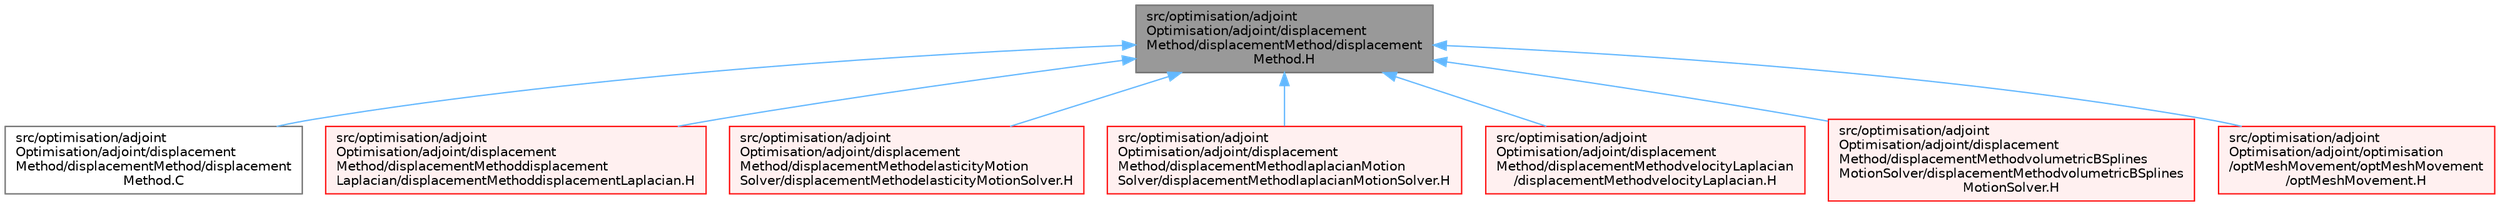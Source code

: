 digraph "src/optimisation/adjointOptimisation/adjoint/displacementMethod/displacementMethod/displacementMethod.H"
{
 // LATEX_PDF_SIZE
  bgcolor="transparent";
  edge [fontname=Helvetica,fontsize=10,labelfontname=Helvetica,labelfontsize=10];
  node [fontname=Helvetica,fontsize=10,shape=box,height=0.2,width=0.4];
  Node1 [id="Node000001",label="src/optimisation/adjoint\lOptimisation/adjoint/displacement\lMethod/displacementMethod/displacement\lMethod.H",height=0.2,width=0.4,color="gray40", fillcolor="grey60", style="filled", fontcolor="black",tooltip=" "];
  Node1 -> Node2 [id="edge1_Node000001_Node000002",dir="back",color="steelblue1",style="solid",tooltip=" "];
  Node2 [id="Node000002",label="src/optimisation/adjoint\lOptimisation/adjoint/displacement\lMethod/displacementMethod/displacement\lMethod.C",height=0.2,width=0.4,color="grey40", fillcolor="white", style="filled",URL="$displacementMethod_8C.html",tooltip=" "];
  Node1 -> Node3 [id="edge2_Node000001_Node000003",dir="back",color="steelblue1",style="solid",tooltip=" "];
  Node3 [id="Node000003",label="src/optimisation/adjoint\lOptimisation/adjoint/displacement\lMethod/displacementMethoddisplacement\lLaplacian/displacementMethoddisplacementLaplacian.H",height=0.2,width=0.4,color="red", fillcolor="#FFF0F0", style="filled",URL="$displacementMethoddisplacementLaplacian_8H.html",tooltip=" "];
  Node1 -> Node5 [id="edge3_Node000001_Node000005",dir="back",color="steelblue1",style="solid",tooltip=" "];
  Node5 [id="Node000005",label="src/optimisation/adjoint\lOptimisation/adjoint/displacement\lMethod/displacementMethodelasticityMotion\lSolver/displacementMethodelasticityMotionSolver.H",height=0.2,width=0.4,color="red", fillcolor="#FFF0F0", style="filled",URL="$displacementMethodelasticityMotionSolver_8H.html",tooltip=" "];
  Node1 -> Node7 [id="edge4_Node000001_Node000007",dir="back",color="steelblue1",style="solid",tooltip=" "];
  Node7 [id="Node000007",label="src/optimisation/adjoint\lOptimisation/adjoint/displacement\lMethod/displacementMethodlaplacianMotion\lSolver/displacementMethodlaplacianMotionSolver.H",height=0.2,width=0.4,color="red", fillcolor="#FFF0F0", style="filled",URL="$displacementMethodlaplacianMotionSolver_8H.html",tooltip=" "];
  Node1 -> Node9 [id="edge5_Node000001_Node000009",dir="back",color="steelblue1",style="solid",tooltip=" "];
  Node9 [id="Node000009",label="src/optimisation/adjoint\lOptimisation/adjoint/displacement\lMethod/displacementMethodvelocityLaplacian\l/displacementMethodvelocityLaplacian.H",height=0.2,width=0.4,color="red", fillcolor="#FFF0F0", style="filled",URL="$displacementMethodvelocityLaplacian_8H.html",tooltip=" "];
  Node1 -> Node11 [id="edge6_Node000001_Node000011",dir="back",color="steelblue1",style="solid",tooltip=" "];
  Node11 [id="Node000011",label="src/optimisation/adjoint\lOptimisation/adjoint/displacement\lMethod/displacementMethodvolumetricBSplines\lMotionSolver/displacementMethodvolumetricBSplines\lMotionSolver.H",height=0.2,width=0.4,color="red", fillcolor="#FFF0F0", style="filled",URL="$displacementMethodvolumetricBSplinesMotionSolver_8H.html",tooltip=" "];
  Node1 -> Node13 [id="edge7_Node000001_Node000013",dir="back",color="steelblue1",style="solid",tooltip=" "];
  Node13 [id="Node000013",label="src/optimisation/adjoint\lOptimisation/adjoint/optimisation\l/optMeshMovement/optMeshMovement\l/optMeshMovement.H",height=0.2,width=0.4,color="red", fillcolor="#FFF0F0", style="filled",URL="$optMeshMovement_8H.html",tooltip=" "];
}
